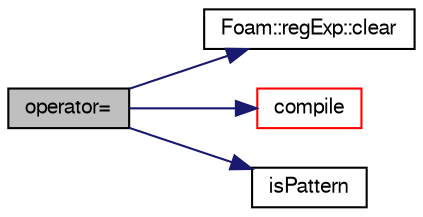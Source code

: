 digraph "operator="
{
  bgcolor="transparent";
  edge [fontname="FreeSans",fontsize="10",labelfontname="FreeSans",labelfontsize="10"];
  node [fontname="FreeSans",fontsize="10",shape=record];
  rankdir="LR";
  Node134 [label="operator=",height=0.2,width=0.4,color="black", fillcolor="grey75", style="filled", fontcolor="black"];
  Node134 -> Node135 [color="midnightblue",fontsize="10",style="solid",fontname="FreeSans"];
  Node135 [label="Foam::regExp::clear",height=0.2,width=0.4,color="black",URL="$a28538.html#a216aa851b887319029f25340267e59cb",tooltip="Release precompiled expression. "];
  Node134 -> Node136 [color="midnightblue",fontsize="10",style="solid",fontname="FreeSans"];
  Node136 [label="compile",height=0.2,width=0.4,color="red",URL="$a28262.html#a6d9cf83140518b168e8b2fe2a46b3ec6",tooltip="Compile the regular expression. "];
  Node134 -> Node138 [color="midnightblue",fontsize="10",style="solid",fontname="FreeSans"];
  Node138 [label="isPattern",height=0.2,width=0.4,color="black",URL="$a28262.html#aaa56bb3e9c7d603ea926701883f338dd",tooltip="Test string for regular expression meta characters. "];
}
